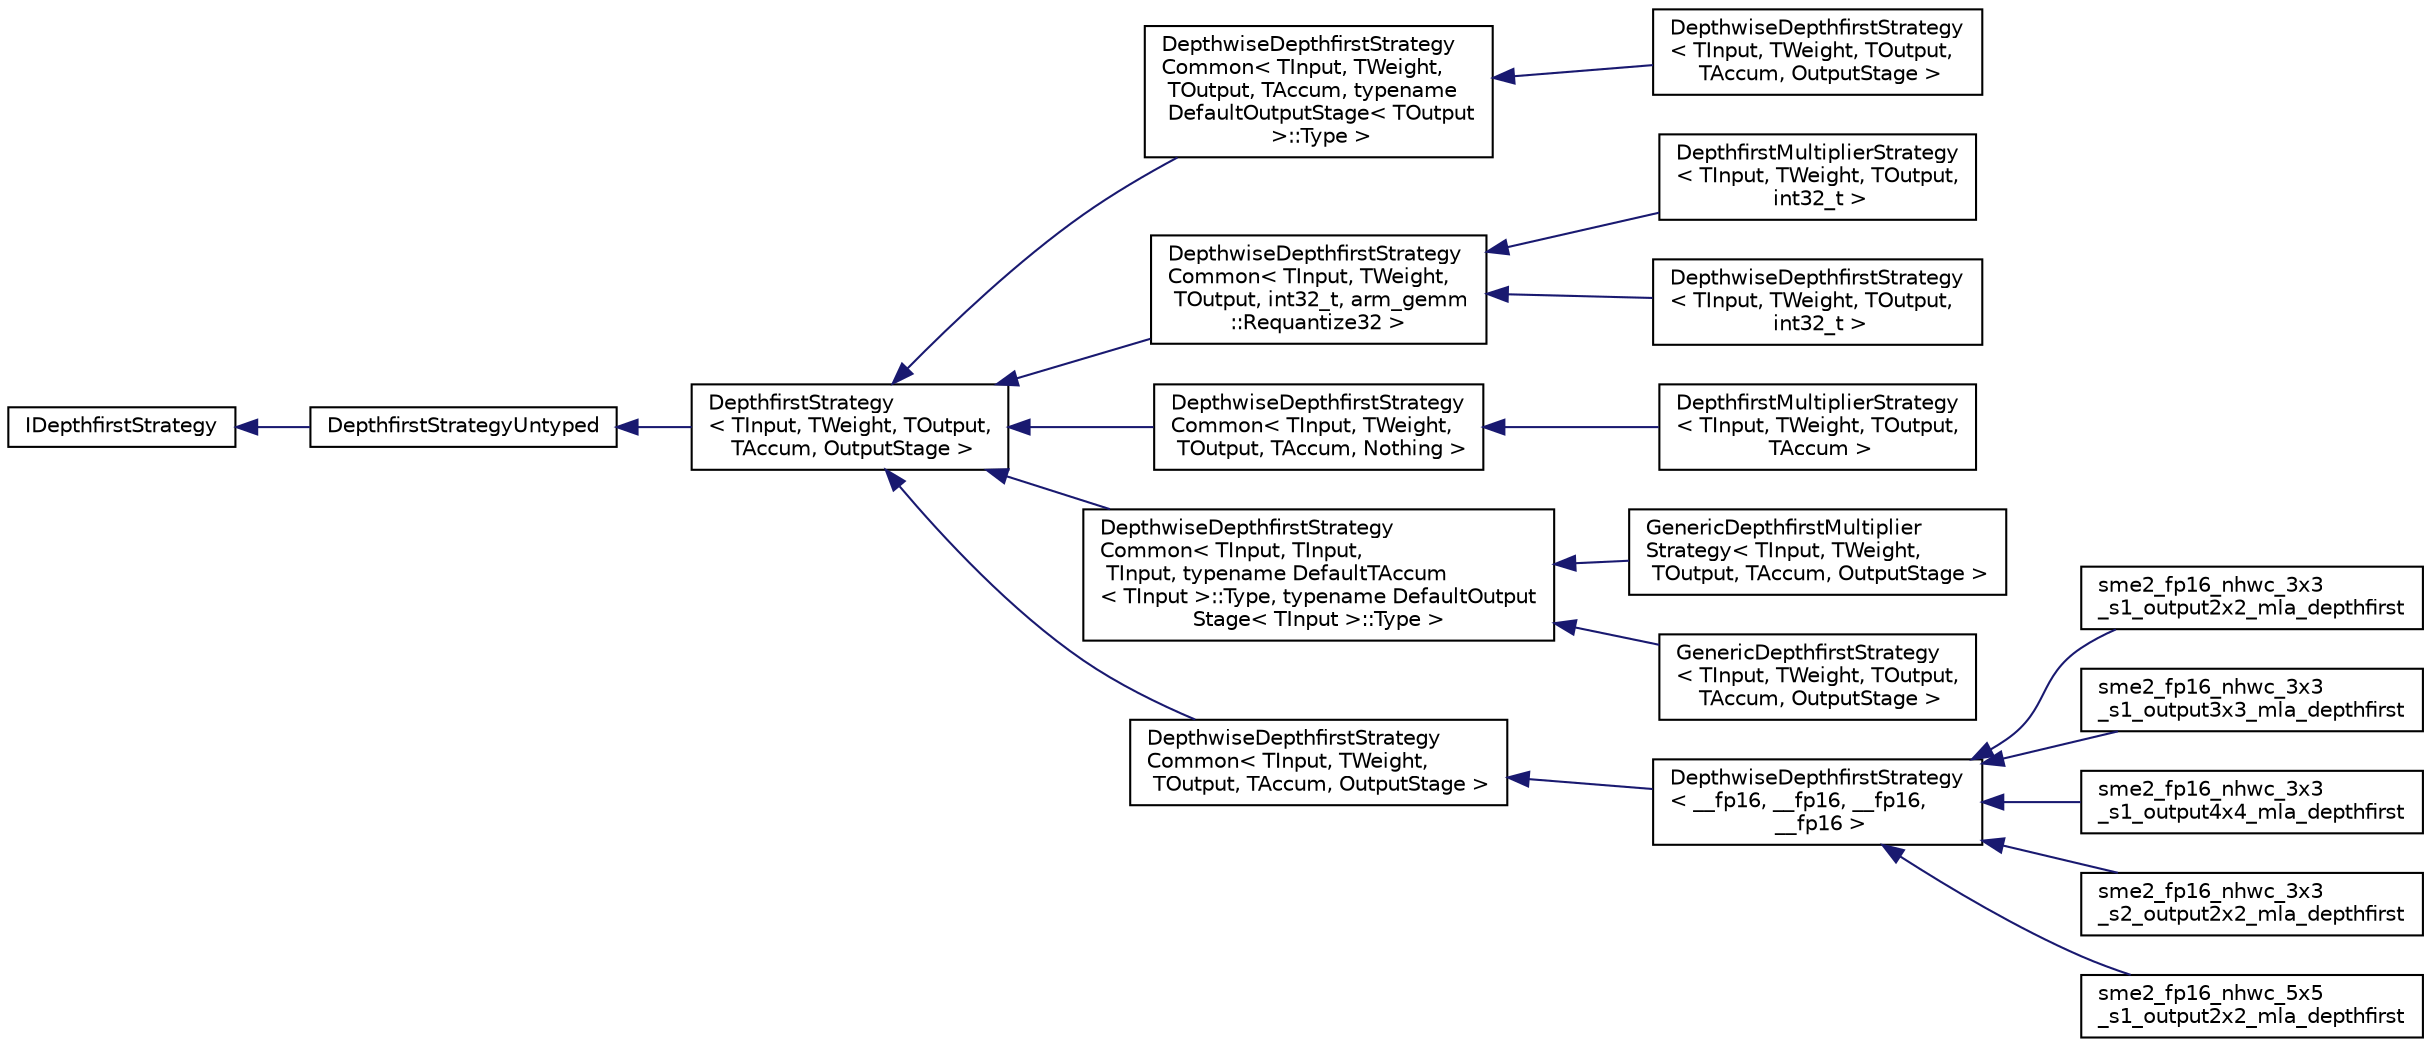 digraph "Graphical Class Hierarchy"
{
 // LATEX_PDF_SIZE
  edge [fontname="Helvetica",fontsize="10",labelfontname="Helvetica",labelfontsize="10"];
  node [fontname="Helvetica",fontsize="10",shape=record];
  rankdir="LR";
  Node0 [label="IDepthfirstStrategy",height=0.2,width=0.4,color="black", fillcolor="white", style="filled",URL="$classarm__conv_1_1depthwise_1_1_i_depthfirst_strategy.xhtml",tooltip=" "];
  Node0 -> Node1 [dir="back",color="midnightblue",fontsize="10",style="solid",fontname="Helvetica"];
  Node1 [label="DepthfirstStrategyUntyped",height=0.2,width=0.4,color="black", fillcolor="white", style="filled",URL="$classarm__conv_1_1depthwise_1_1_depthfirst_strategy_untyped.xhtml",tooltip=" "];
  Node1 -> Node2 [dir="back",color="midnightblue",fontsize="10",style="solid",fontname="Helvetica"];
  Node2 [label="DepthfirstStrategy\l\< TInput, TWeight, TOutput,\l TAccum, OutputStage \>",height=0.2,width=0.4,color="black", fillcolor="white", style="filled",URL="$classarm__conv_1_1depthwise_1_1_depthfirst_strategy.xhtml",tooltip=" "];
  Node2 -> Node3 [dir="back",color="midnightblue",fontsize="10",style="solid",fontname="Helvetica"];
  Node3 [label="DepthwiseDepthfirstStrategy\lCommon\< TInput, TWeight,\l TOutput, TAccum, typename\l DefaultOutputStage\< TOutput\l \>::Type \>",height=0.2,width=0.4,color="black", fillcolor="white", style="filled",URL="$classarm__conv_1_1depthwise_1_1_depthwise_depthfirst_strategy_common.xhtml",tooltip=" "];
  Node3 -> Node4 [dir="back",color="midnightblue",fontsize="10",style="solid",fontname="Helvetica"];
  Node4 [label="DepthwiseDepthfirstStrategy\l\< TInput, TWeight, TOutput,\l TAccum, OutputStage \>",height=0.2,width=0.4,color="black", fillcolor="white", style="filled",URL="$classarm__conv_1_1depthwise_1_1_depthwise_depthfirst_strategy.xhtml",tooltip=" "];
  Node2 -> Node5 [dir="back",color="midnightblue",fontsize="10",style="solid",fontname="Helvetica"];
  Node5 [label="DepthwiseDepthfirstStrategy\lCommon\< TInput, TWeight,\l TOutput, int32_t, arm_gemm\l::Requantize32 \>",height=0.2,width=0.4,color="black", fillcolor="white", style="filled",URL="$classarm__conv_1_1depthwise_1_1_depthwise_depthfirst_strategy_common.xhtml",tooltip=" "];
  Node5 -> Node6 [dir="back",color="midnightblue",fontsize="10",style="solid",fontname="Helvetica"];
  Node6 [label="DepthfirstMultiplierStrategy\l\< TInput, TWeight, TOutput,\l int32_t \>",height=0.2,width=0.4,color="black", fillcolor="white", style="filled",URL="$classarm__conv_1_1depthwise_1_1_depthfirst_multiplier_strategy_3_01_t_input_00_01_t_weight_00_01_t_output_00_01int32__t_01_4.xhtml",tooltip=" "];
  Node5 -> Node7 [dir="back",color="midnightblue",fontsize="10",style="solid",fontname="Helvetica"];
  Node7 [label="DepthwiseDepthfirstStrategy\l\< TInput, TWeight, TOutput,\l int32_t \>",height=0.2,width=0.4,color="black", fillcolor="white", style="filled",URL="$classarm__conv_1_1depthwise_1_1_depthwise_depthfirst_strategy_3_01_t_input_00_01_t_weight_00_01_t_output_00_01int32__t_01_4.xhtml",tooltip=" "];
  Node2 -> Node8 [dir="back",color="midnightblue",fontsize="10",style="solid",fontname="Helvetica"];
  Node8 [label="DepthwiseDepthfirstStrategy\lCommon\< TInput, TWeight,\l TOutput, TAccum, Nothing \>",height=0.2,width=0.4,color="black", fillcolor="white", style="filled",URL="$classarm__conv_1_1depthwise_1_1_depthwise_depthfirst_strategy_common.xhtml",tooltip=" "];
  Node8 -> Node9 [dir="back",color="midnightblue",fontsize="10",style="solid",fontname="Helvetica"];
  Node9 [label="DepthfirstMultiplierStrategy\l\< TInput, TWeight, TOutput,\l TAccum \>",height=0.2,width=0.4,color="black", fillcolor="white", style="filled",URL="$classarm__conv_1_1depthwise_1_1_depthfirst_multiplier_strategy.xhtml",tooltip=" "];
  Node2 -> Node10 [dir="back",color="midnightblue",fontsize="10",style="solid",fontname="Helvetica"];
  Node10 [label="DepthwiseDepthfirstStrategy\lCommon\< TInput, TInput,\l TInput, typename DefaultTAccum\l\< TInput \>::Type, typename DefaultOutput\lStage\< TInput \>::Type \>",height=0.2,width=0.4,color="black", fillcolor="white", style="filled",URL="$classarm__conv_1_1depthwise_1_1_depthwise_depthfirst_strategy_common.xhtml",tooltip=" "];
  Node10 -> Node11 [dir="back",color="midnightblue",fontsize="10",style="solid",fontname="Helvetica"];
  Node11 [label="GenericDepthfirstMultiplier\lStrategy\< TInput, TWeight,\l TOutput, TAccum, OutputStage \>",height=0.2,width=0.4,color="black", fillcolor="white", style="filled",URL="$classarm__conv_1_1depthwise_1_1_generic_depthfirst_multiplier_strategy.xhtml",tooltip=" "];
  Node10 -> Node12 [dir="back",color="midnightblue",fontsize="10",style="solid",fontname="Helvetica"];
  Node12 [label="GenericDepthfirstStrategy\l\< TInput, TWeight, TOutput,\l TAccum, OutputStage \>",height=0.2,width=0.4,color="black", fillcolor="white", style="filled",URL="$classarm__conv_1_1depthwise_1_1_generic_depthfirst_strategy.xhtml",tooltip=" "];
  Node2 -> Node13 [dir="back",color="midnightblue",fontsize="10",style="solid",fontname="Helvetica"];
  Node13 [label="DepthwiseDepthfirstStrategy\lCommon\< TInput, TWeight,\l TOutput, TAccum, OutputStage \>",height=0.2,width=0.4,color="black", fillcolor="white", style="filled",URL="$classarm__conv_1_1depthwise_1_1_depthwise_depthfirst_strategy_common.xhtml",tooltip=" "];
  Node13 -> Node14 [dir="back",color="midnightblue",fontsize="10",style="solid",fontname="Helvetica"];
  Node14 [label="DepthwiseDepthfirstStrategy\l\< __fp16, __fp16, __fp16,\l __fp16 \>",height=0.2,width=0.4,color="black", fillcolor="white", style="filled",URL="$classarm__conv_1_1depthwise_1_1_depthwise_depthfirst_strategy.xhtml",tooltip=" "];
  Node14 -> Node15 [dir="back",color="midnightblue",fontsize="10",style="solid",fontname="Helvetica"];
  Node15 [label="sme2_fp16_nhwc_3x3\l_s1_output2x2_mla_depthfirst",height=0.2,width=0.4,color="black", fillcolor="white", style="filled",URL="$classarm__conv_1_1depthwise_1_1sme2__fp16__nhwc__3x3__s1__output2x2__mla__depthfirst.xhtml",tooltip=" "];
  Node14 -> Node16 [dir="back",color="midnightblue",fontsize="10",style="solid",fontname="Helvetica"];
  Node16 [label="sme2_fp16_nhwc_3x3\l_s1_output3x3_mla_depthfirst",height=0.2,width=0.4,color="black", fillcolor="white", style="filled",URL="$classarm__conv_1_1depthwise_1_1sme2__fp16__nhwc__3x3__s1__output3x3__mla__depthfirst.xhtml",tooltip=" "];
  Node14 -> Node17 [dir="back",color="midnightblue",fontsize="10",style="solid",fontname="Helvetica"];
  Node17 [label="sme2_fp16_nhwc_3x3\l_s1_output4x4_mla_depthfirst",height=0.2,width=0.4,color="black", fillcolor="white", style="filled",URL="$classarm__conv_1_1depthwise_1_1sme2__fp16__nhwc__3x3__s1__output4x4__mla__depthfirst.xhtml",tooltip=" "];
  Node14 -> Node18 [dir="back",color="midnightblue",fontsize="10",style="solid",fontname="Helvetica"];
  Node18 [label="sme2_fp16_nhwc_3x3\l_s2_output2x2_mla_depthfirst",height=0.2,width=0.4,color="black", fillcolor="white", style="filled",URL="$classarm__conv_1_1depthwise_1_1sme2__fp16__nhwc__3x3__s2__output2x2__mla__depthfirst.xhtml",tooltip=" "];
  Node14 -> Node19 [dir="back",color="midnightblue",fontsize="10",style="solid",fontname="Helvetica"];
  Node19 [label="sme2_fp16_nhwc_5x5\l_s1_output2x2_mla_depthfirst",height=0.2,width=0.4,color="black", fillcolor="white", style="filled",URL="$classarm__conv_1_1depthwise_1_1sme2__fp16__nhwc__5x5__s1__output2x2__mla__depthfirst.xhtml",tooltip=" "];
}
